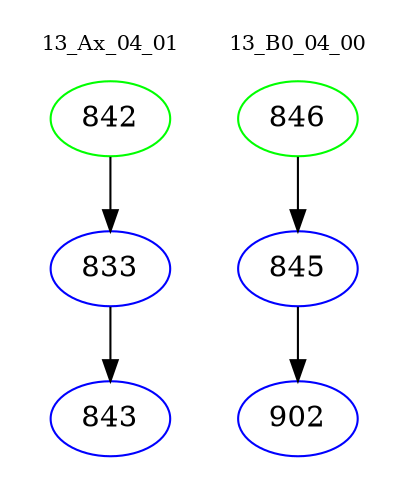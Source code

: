 digraph{
subgraph cluster_0 {
color = white
label = "13_Ax_04_01";
fontsize=10;
T0_842 [label="842", color="green"]
T0_842 -> T0_833 [color="black"]
T0_833 [label="833", color="blue"]
T0_833 -> T0_843 [color="black"]
T0_843 [label="843", color="blue"]
}
subgraph cluster_1 {
color = white
label = "13_B0_04_00";
fontsize=10;
T1_846 [label="846", color="green"]
T1_846 -> T1_845 [color="black"]
T1_845 [label="845", color="blue"]
T1_845 -> T1_902 [color="black"]
T1_902 [label="902", color="blue"]
}
}
